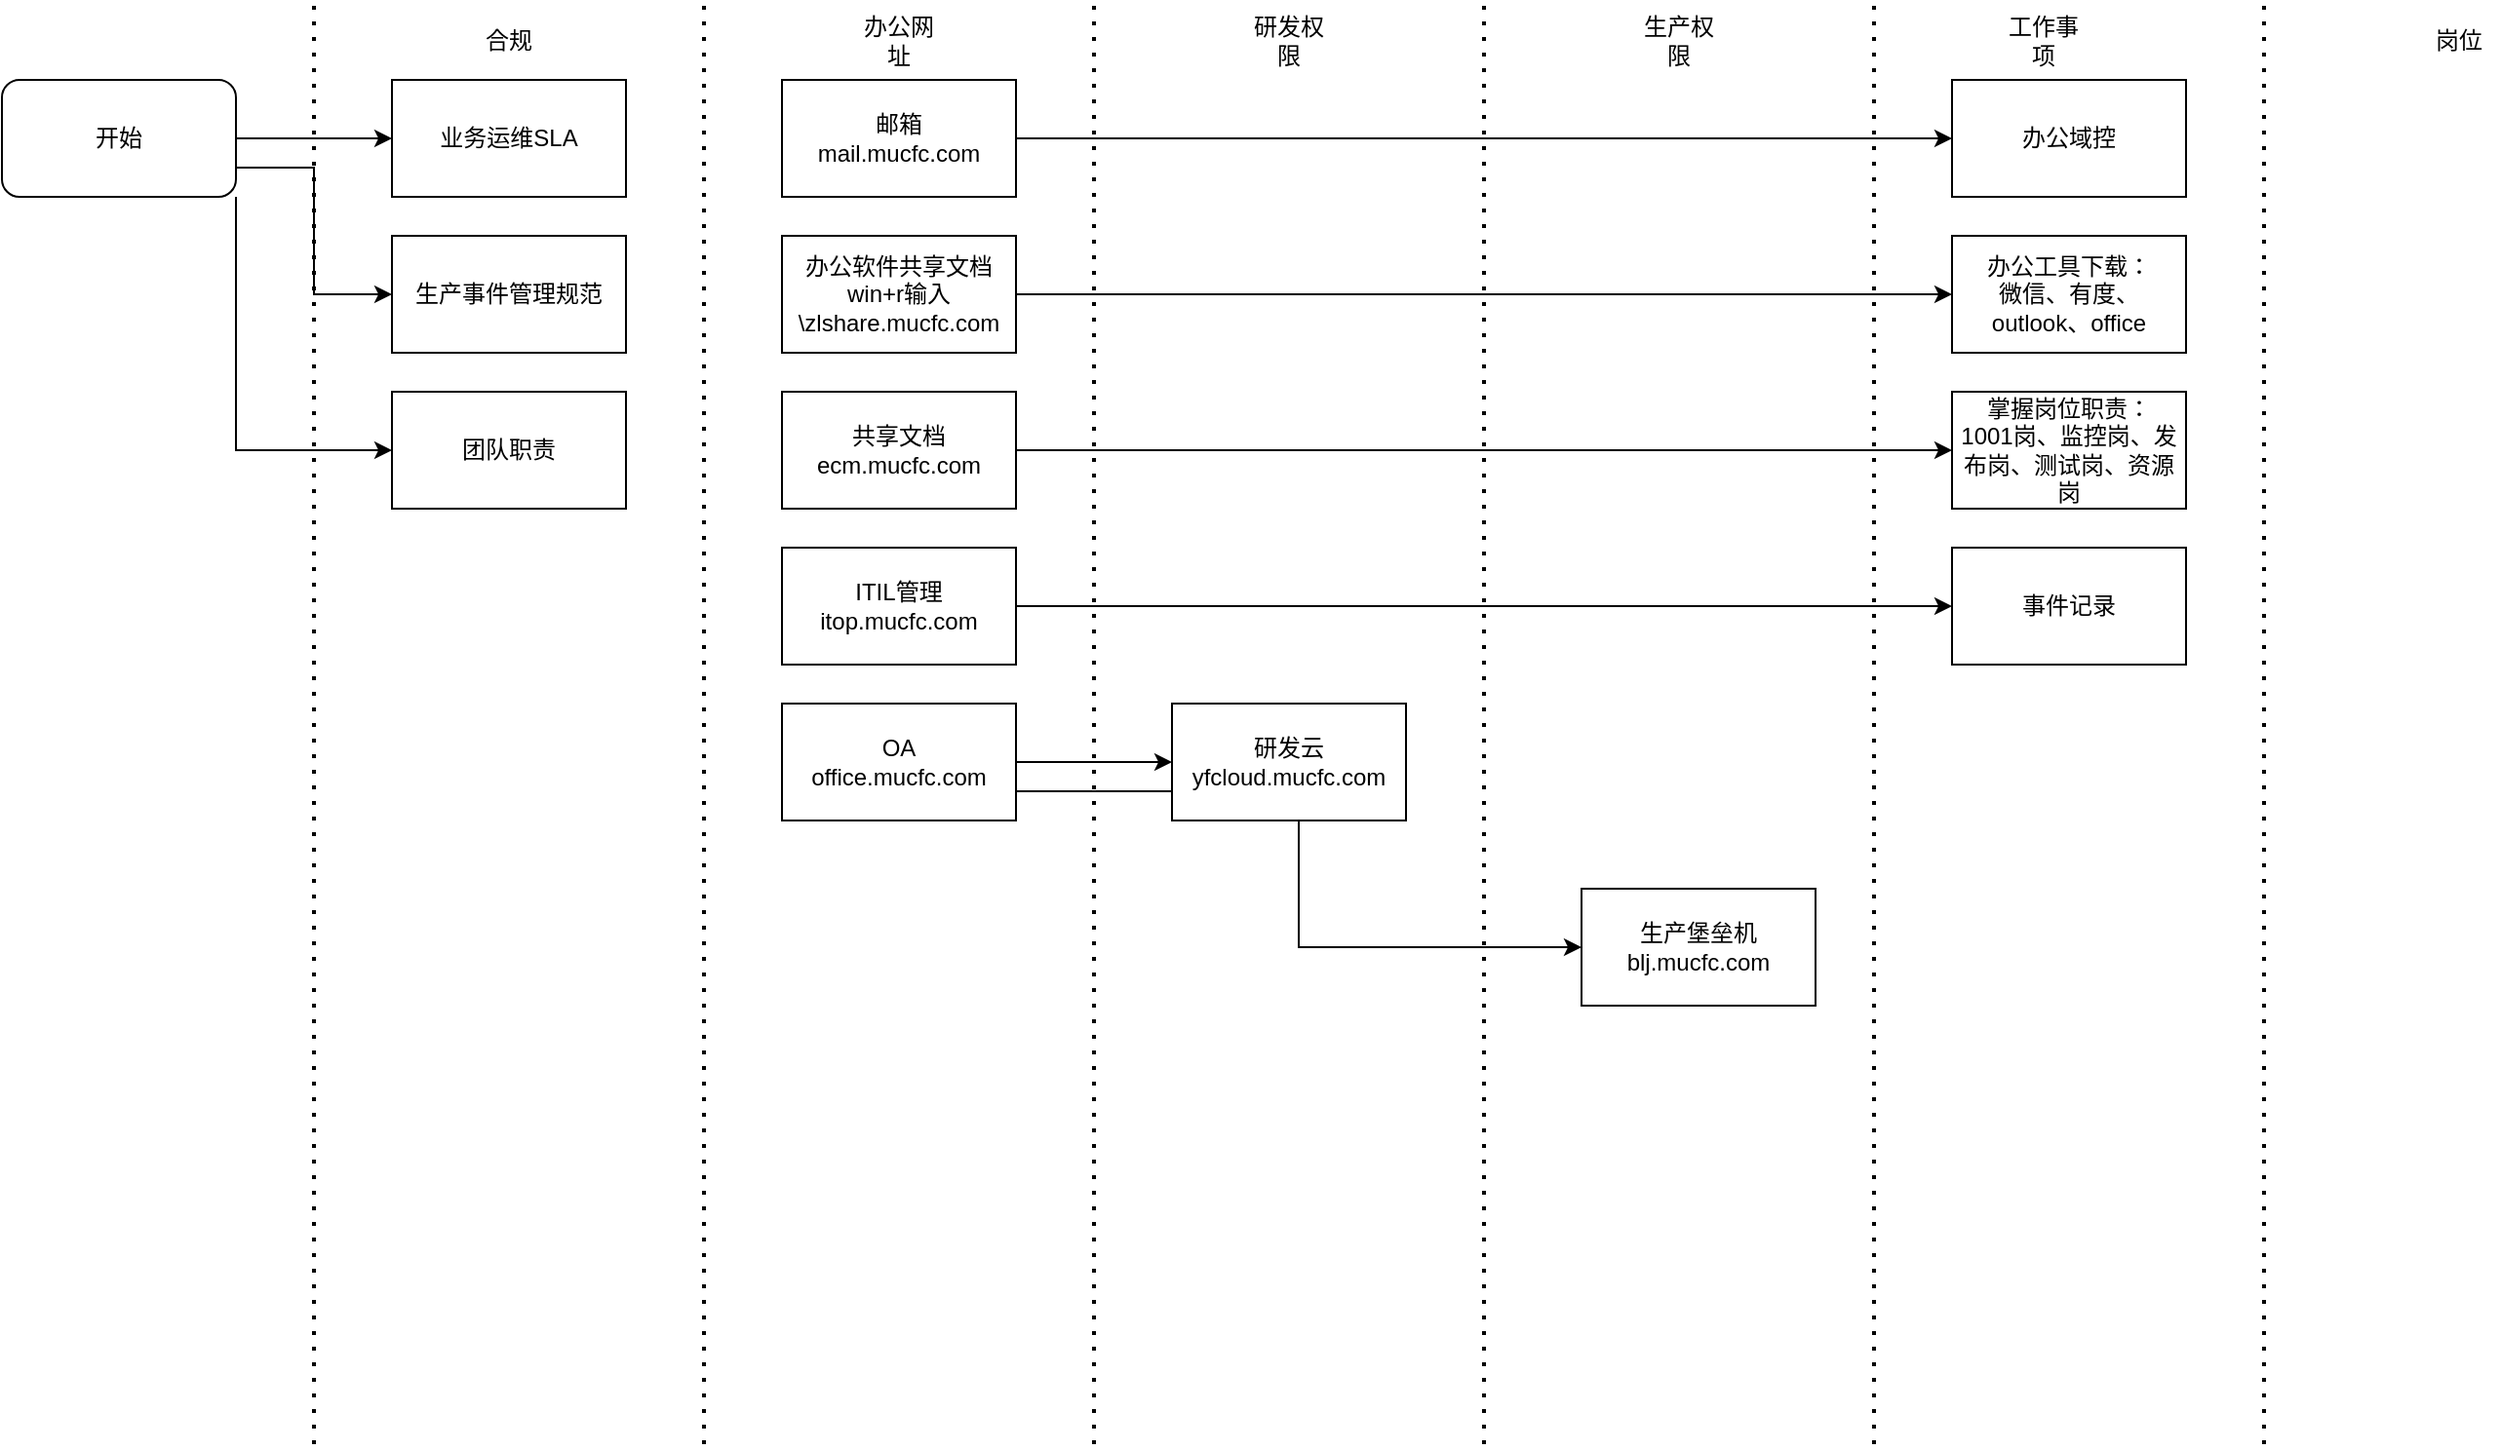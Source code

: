 <mxfile version="14.2.7" type="github">
  <diagram id="uidyKyb0L4SlwOJ4rvAd" name="Page-1">
    <mxGraphModel dx="2249" dy="1931" grid="1" gridSize="10" guides="1" tooltips="1" connect="1" arrows="1" fold="1" page="1" pageScale="1" pageWidth="827" pageHeight="1169" math="0" shadow="0">
      <root>
        <mxCell id="0" />
        <mxCell id="1" parent="0" />
        <mxCell id="m1W7cQSKEDRb8txVelTt-32" style="edgeStyle=orthogonalEdgeStyle;rounded=0;orthogonalLoop=1;jettySize=auto;html=1;exitX=1;exitY=0.5;exitDx=0;exitDy=0;entryX=0;entryY=0.5;entryDx=0;entryDy=0;" edge="1" parent="1" source="m1W7cQSKEDRb8txVelTt-1" target="m1W7cQSKEDRb8txVelTt-8">
          <mxGeometry relative="1" as="geometry" />
        </mxCell>
        <mxCell id="m1W7cQSKEDRb8txVelTt-33" style="edgeStyle=orthogonalEdgeStyle;rounded=0;orthogonalLoop=1;jettySize=auto;html=1;exitX=1;exitY=0.75;exitDx=0;exitDy=0;entryX=0;entryY=0.5;entryDx=0;entryDy=0;" edge="1" parent="1" source="m1W7cQSKEDRb8txVelTt-1" target="m1W7cQSKEDRb8txVelTt-10">
          <mxGeometry relative="1" as="geometry" />
        </mxCell>
        <mxCell id="m1W7cQSKEDRb8txVelTt-34" style="edgeStyle=orthogonalEdgeStyle;rounded=0;orthogonalLoop=1;jettySize=auto;html=1;exitX=1;exitY=1;exitDx=0;exitDy=0;entryX=0;entryY=0.5;entryDx=0;entryDy=0;" edge="1" parent="1" source="m1W7cQSKEDRb8txVelTt-1" target="m1W7cQSKEDRb8txVelTt-11">
          <mxGeometry relative="1" as="geometry" />
        </mxCell>
        <mxCell id="m1W7cQSKEDRb8txVelTt-1" value="开始" style="rounded=1;whiteSpace=wrap;html=1;" vertex="1" parent="1">
          <mxGeometry x="-240" y="40" width="120" height="60" as="geometry" />
        </mxCell>
        <mxCell id="m1W7cQSKEDRb8txVelTt-2" value="" style="endArrow=none;dashed=1;html=1;dashPattern=1 3;strokeWidth=2;" edge="1" parent="1">
          <mxGeometry width="50" height="50" relative="1" as="geometry">
            <mxPoint x="120" y="740" as="sourcePoint" />
            <mxPoint x="120" as="targetPoint" />
          </mxGeometry>
        </mxCell>
        <mxCell id="m1W7cQSKEDRb8txVelTt-3" value="合规" style="text;html=1;strokeColor=none;fillColor=none;align=center;verticalAlign=middle;whiteSpace=wrap;rounded=0;" vertex="1" parent="1">
          <mxGeometry y="10" width="40" height="20" as="geometry" />
        </mxCell>
        <mxCell id="m1W7cQSKEDRb8txVelTt-4" value="" style="endArrow=none;dashed=1;html=1;dashPattern=1 3;strokeWidth=2;" edge="1" parent="1">
          <mxGeometry width="50" height="50" relative="1" as="geometry">
            <mxPoint x="320" y="740" as="sourcePoint" />
            <mxPoint x="320" as="targetPoint" />
          </mxGeometry>
        </mxCell>
        <mxCell id="m1W7cQSKEDRb8txVelTt-5" value="" style="endArrow=none;dashed=1;html=1;dashPattern=1 3;strokeWidth=2;" edge="1" parent="1">
          <mxGeometry width="50" height="50" relative="1" as="geometry">
            <mxPoint x="520" y="740" as="sourcePoint" />
            <mxPoint x="520" as="targetPoint" />
          </mxGeometry>
        </mxCell>
        <mxCell id="m1W7cQSKEDRb8txVelTt-6" value="办公网址" style="text;html=1;strokeColor=none;fillColor=none;align=center;verticalAlign=middle;whiteSpace=wrap;rounded=0;" vertex="1" parent="1">
          <mxGeometry x="200" y="10" width="40" height="20" as="geometry" />
        </mxCell>
        <mxCell id="m1W7cQSKEDRb8txVelTt-7" value="研发权限" style="text;html=1;strokeColor=none;fillColor=none;align=center;verticalAlign=middle;whiteSpace=wrap;rounded=0;" vertex="1" parent="1">
          <mxGeometry x="400" y="10" width="40" height="20" as="geometry" />
        </mxCell>
        <mxCell id="m1W7cQSKEDRb8txVelTt-8" value="业务运维SLA" style="rounded=0;whiteSpace=wrap;html=1;" vertex="1" parent="1">
          <mxGeometry x="-40" y="40" width="120" height="60" as="geometry" />
        </mxCell>
        <mxCell id="m1W7cQSKEDRb8txVelTt-9" value="" style="endArrow=none;dashed=1;html=1;dashPattern=1 3;strokeWidth=2;" edge="1" parent="1">
          <mxGeometry width="50" height="50" relative="1" as="geometry">
            <mxPoint x="-80" y="740" as="sourcePoint" />
            <mxPoint x="-80" as="targetPoint" />
          </mxGeometry>
        </mxCell>
        <mxCell id="m1W7cQSKEDRb8txVelTt-10" value="生产事件管理规范" style="rounded=0;whiteSpace=wrap;html=1;" vertex="1" parent="1">
          <mxGeometry x="-40" y="120" width="120" height="60" as="geometry" />
        </mxCell>
        <mxCell id="m1W7cQSKEDRb8txVelTt-11" value="团队职责" style="rounded=0;whiteSpace=wrap;html=1;" vertex="1" parent="1">
          <mxGeometry x="-40" y="200" width="120" height="60" as="geometry" />
        </mxCell>
        <mxCell id="m1W7cQSKEDRb8txVelTt-19" style="edgeStyle=orthogonalEdgeStyle;rounded=0;orthogonalLoop=1;jettySize=auto;html=1;entryX=0;entryY=0.5;entryDx=0;entryDy=0;" edge="1" parent="1" source="m1W7cQSKEDRb8txVelTt-12" target="m1W7cQSKEDRb8txVelTt-13">
          <mxGeometry relative="1" as="geometry" />
        </mxCell>
        <mxCell id="m1W7cQSKEDRb8txVelTt-12" value="邮箱&lt;br&gt;mail.mucfc.com&lt;br&gt;" style="rounded=0;whiteSpace=wrap;html=1;" vertex="1" parent="1">
          <mxGeometry x="160" y="40" width="120" height="60" as="geometry" />
        </mxCell>
        <mxCell id="m1W7cQSKEDRb8txVelTt-13" value="办公域控" style="rounded=0;whiteSpace=wrap;html=1;" vertex="1" parent="1">
          <mxGeometry x="760" y="40" width="120" height="60" as="geometry" />
        </mxCell>
        <mxCell id="m1W7cQSKEDRb8txVelTt-22" style="edgeStyle=orthogonalEdgeStyle;rounded=0;orthogonalLoop=1;jettySize=auto;html=1;entryX=0;entryY=0.5;entryDx=0;entryDy=0;" edge="1" parent="1" source="m1W7cQSKEDRb8txVelTt-15" target="m1W7cQSKEDRb8txVelTt-21">
          <mxGeometry relative="1" as="geometry" />
        </mxCell>
        <mxCell id="m1W7cQSKEDRb8txVelTt-26" style="edgeStyle=orthogonalEdgeStyle;rounded=0;orthogonalLoop=1;jettySize=auto;html=1;exitX=1;exitY=0.75;exitDx=0;exitDy=0;entryX=0;entryY=0.5;entryDx=0;entryDy=0;" edge="1" parent="1" source="m1W7cQSKEDRb8txVelTt-15" target="m1W7cQSKEDRb8txVelTt-23">
          <mxGeometry relative="1" as="geometry" />
        </mxCell>
        <mxCell id="m1W7cQSKEDRb8txVelTt-15" value="OA&lt;br&gt;office.mucfc.com" style="rounded=0;whiteSpace=wrap;html=1;" vertex="1" parent="1">
          <mxGeometry x="160" y="360" width="120" height="60" as="geometry" />
        </mxCell>
        <mxCell id="m1W7cQSKEDRb8txVelTt-31" style="edgeStyle=orthogonalEdgeStyle;rounded=0;orthogonalLoop=1;jettySize=auto;html=1;" edge="1" parent="1" source="m1W7cQSKEDRb8txVelTt-16" target="m1W7cQSKEDRb8txVelTt-30">
          <mxGeometry relative="1" as="geometry" />
        </mxCell>
        <mxCell id="m1W7cQSKEDRb8txVelTt-16" value="共享文档&lt;br&gt;ecm.mucfc.com" style="rounded=0;whiteSpace=wrap;html=1;" vertex="1" parent="1">
          <mxGeometry x="160" y="200" width="120" height="60" as="geometry" />
        </mxCell>
        <mxCell id="m1W7cQSKEDRb8txVelTt-36" style="edgeStyle=orthogonalEdgeStyle;rounded=0;orthogonalLoop=1;jettySize=auto;html=1;" edge="1" parent="1" source="m1W7cQSKEDRb8txVelTt-17" target="m1W7cQSKEDRb8txVelTt-35">
          <mxGeometry relative="1" as="geometry" />
        </mxCell>
        <mxCell id="m1W7cQSKEDRb8txVelTt-17" value="ITIL管理&lt;br&gt;itop.mucfc.com" style="rounded=0;whiteSpace=wrap;html=1;" vertex="1" parent="1">
          <mxGeometry x="160" y="280" width="120" height="60" as="geometry" />
        </mxCell>
        <mxCell id="m1W7cQSKEDRb8txVelTt-29" style="edgeStyle=orthogonalEdgeStyle;rounded=0;orthogonalLoop=1;jettySize=auto;html=1;" edge="1" parent="1" source="m1W7cQSKEDRb8txVelTt-18" target="m1W7cQSKEDRb8txVelTt-28">
          <mxGeometry relative="1" as="geometry" />
        </mxCell>
        <mxCell id="m1W7cQSKEDRb8txVelTt-18" value="办公软件共享文档&lt;br&gt;win+r输入\\zlshare.mucfc.com" style="rounded=0;whiteSpace=wrap;html=1;" vertex="1" parent="1">
          <mxGeometry x="160" y="120" width="120" height="60" as="geometry" />
        </mxCell>
        <mxCell id="m1W7cQSKEDRb8txVelTt-20" value="" style="endArrow=none;dashed=1;html=1;dashPattern=1 3;strokeWidth=2;" edge="1" parent="1">
          <mxGeometry width="50" height="50" relative="1" as="geometry">
            <mxPoint x="720" y="740" as="sourcePoint" />
            <mxPoint x="720" as="targetPoint" />
          </mxGeometry>
        </mxCell>
        <mxCell id="m1W7cQSKEDRb8txVelTt-21" value="研发云&lt;br&gt;yfcloud.mucfc.com" style="rounded=0;whiteSpace=wrap;html=1;" vertex="1" parent="1">
          <mxGeometry x="360" y="360" width="120" height="60" as="geometry" />
        </mxCell>
        <mxCell id="m1W7cQSKEDRb8txVelTt-23" value="生产堡垒机&lt;br&gt;blj.mucfc.com" style="rounded=0;whiteSpace=wrap;html=1;" vertex="1" parent="1">
          <mxGeometry x="570" y="455" width="120" height="60" as="geometry" />
        </mxCell>
        <mxCell id="m1W7cQSKEDRb8txVelTt-24" value="生产权限" style="text;html=1;strokeColor=none;fillColor=none;align=center;verticalAlign=middle;whiteSpace=wrap;rounded=0;" vertex="1" parent="1">
          <mxGeometry x="600" y="10" width="40" height="20" as="geometry" />
        </mxCell>
        <mxCell id="m1W7cQSKEDRb8txVelTt-27" value="工作事项" style="text;html=1;strokeColor=none;fillColor=none;align=center;verticalAlign=middle;whiteSpace=wrap;rounded=0;" vertex="1" parent="1">
          <mxGeometry x="787" y="10" width="40" height="20" as="geometry" />
        </mxCell>
        <mxCell id="m1W7cQSKEDRb8txVelTt-28" value="办公工具下载：&lt;br&gt;微信、有度、outlook、office" style="rounded=0;whiteSpace=wrap;html=1;" vertex="1" parent="1">
          <mxGeometry x="760" y="120" width="120" height="60" as="geometry" />
        </mxCell>
        <mxCell id="m1W7cQSKEDRb8txVelTt-30" value="掌握岗位职责：&lt;br&gt;1001岗、监控岗、发布岗、测试岗、资源岗" style="rounded=0;whiteSpace=wrap;html=1;" vertex="1" parent="1">
          <mxGeometry x="760" y="200" width="120" height="60" as="geometry" />
        </mxCell>
        <mxCell id="m1W7cQSKEDRb8txVelTt-35" value="事件记录" style="rounded=0;whiteSpace=wrap;html=1;" vertex="1" parent="1">
          <mxGeometry x="760" y="280" width="120" height="60" as="geometry" />
        </mxCell>
        <mxCell id="m1W7cQSKEDRb8txVelTt-37" value="" style="endArrow=none;dashed=1;html=1;dashPattern=1 3;strokeWidth=2;" edge="1" parent="1">
          <mxGeometry width="50" height="50" relative="1" as="geometry">
            <mxPoint x="920" y="740" as="sourcePoint" />
            <mxPoint x="920" as="targetPoint" />
          </mxGeometry>
        </mxCell>
        <mxCell id="m1W7cQSKEDRb8txVelTt-38" value="岗位" style="text;html=1;strokeColor=none;fillColor=none;align=center;verticalAlign=middle;whiteSpace=wrap;rounded=0;" vertex="1" parent="1">
          <mxGeometry x="1000" y="10" width="40" height="20" as="geometry" />
        </mxCell>
      </root>
    </mxGraphModel>
  </diagram>
</mxfile>
